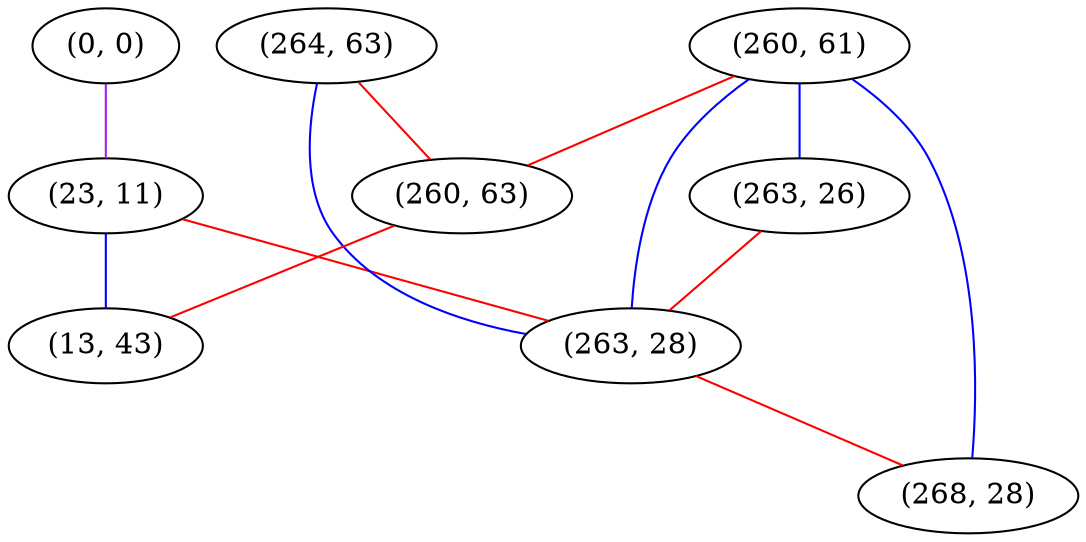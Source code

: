 graph "" {
"(260, 61)";
"(0, 0)";
"(263, 26)";
"(23, 11)";
"(264, 63)";
"(263, 28)";
"(260, 63)";
"(268, 28)";
"(13, 43)";
"(260, 61)" -- "(263, 28)"  [color=blue, key=0, weight=3];
"(260, 61)" -- "(260, 63)"  [color=red, key=0, weight=1];
"(260, 61)" -- "(268, 28)"  [color=blue, key=0, weight=3];
"(260, 61)" -- "(263, 26)"  [color=blue, key=0, weight=3];
"(0, 0)" -- "(23, 11)"  [color=purple, key=0, weight=4];
"(263, 26)" -- "(263, 28)"  [color=red, key=0, weight=1];
"(23, 11)" -- "(263, 28)"  [color=red, key=0, weight=1];
"(23, 11)" -- "(13, 43)"  [color=blue, key=0, weight=3];
"(264, 63)" -- "(263, 28)"  [color=blue, key=0, weight=3];
"(264, 63)" -- "(260, 63)"  [color=red, key=0, weight=1];
"(263, 28)" -- "(268, 28)"  [color=red, key=0, weight=1];
"(260, 63)" -- "(13, 43)"  [color=red, key=0, weight=1];
}

